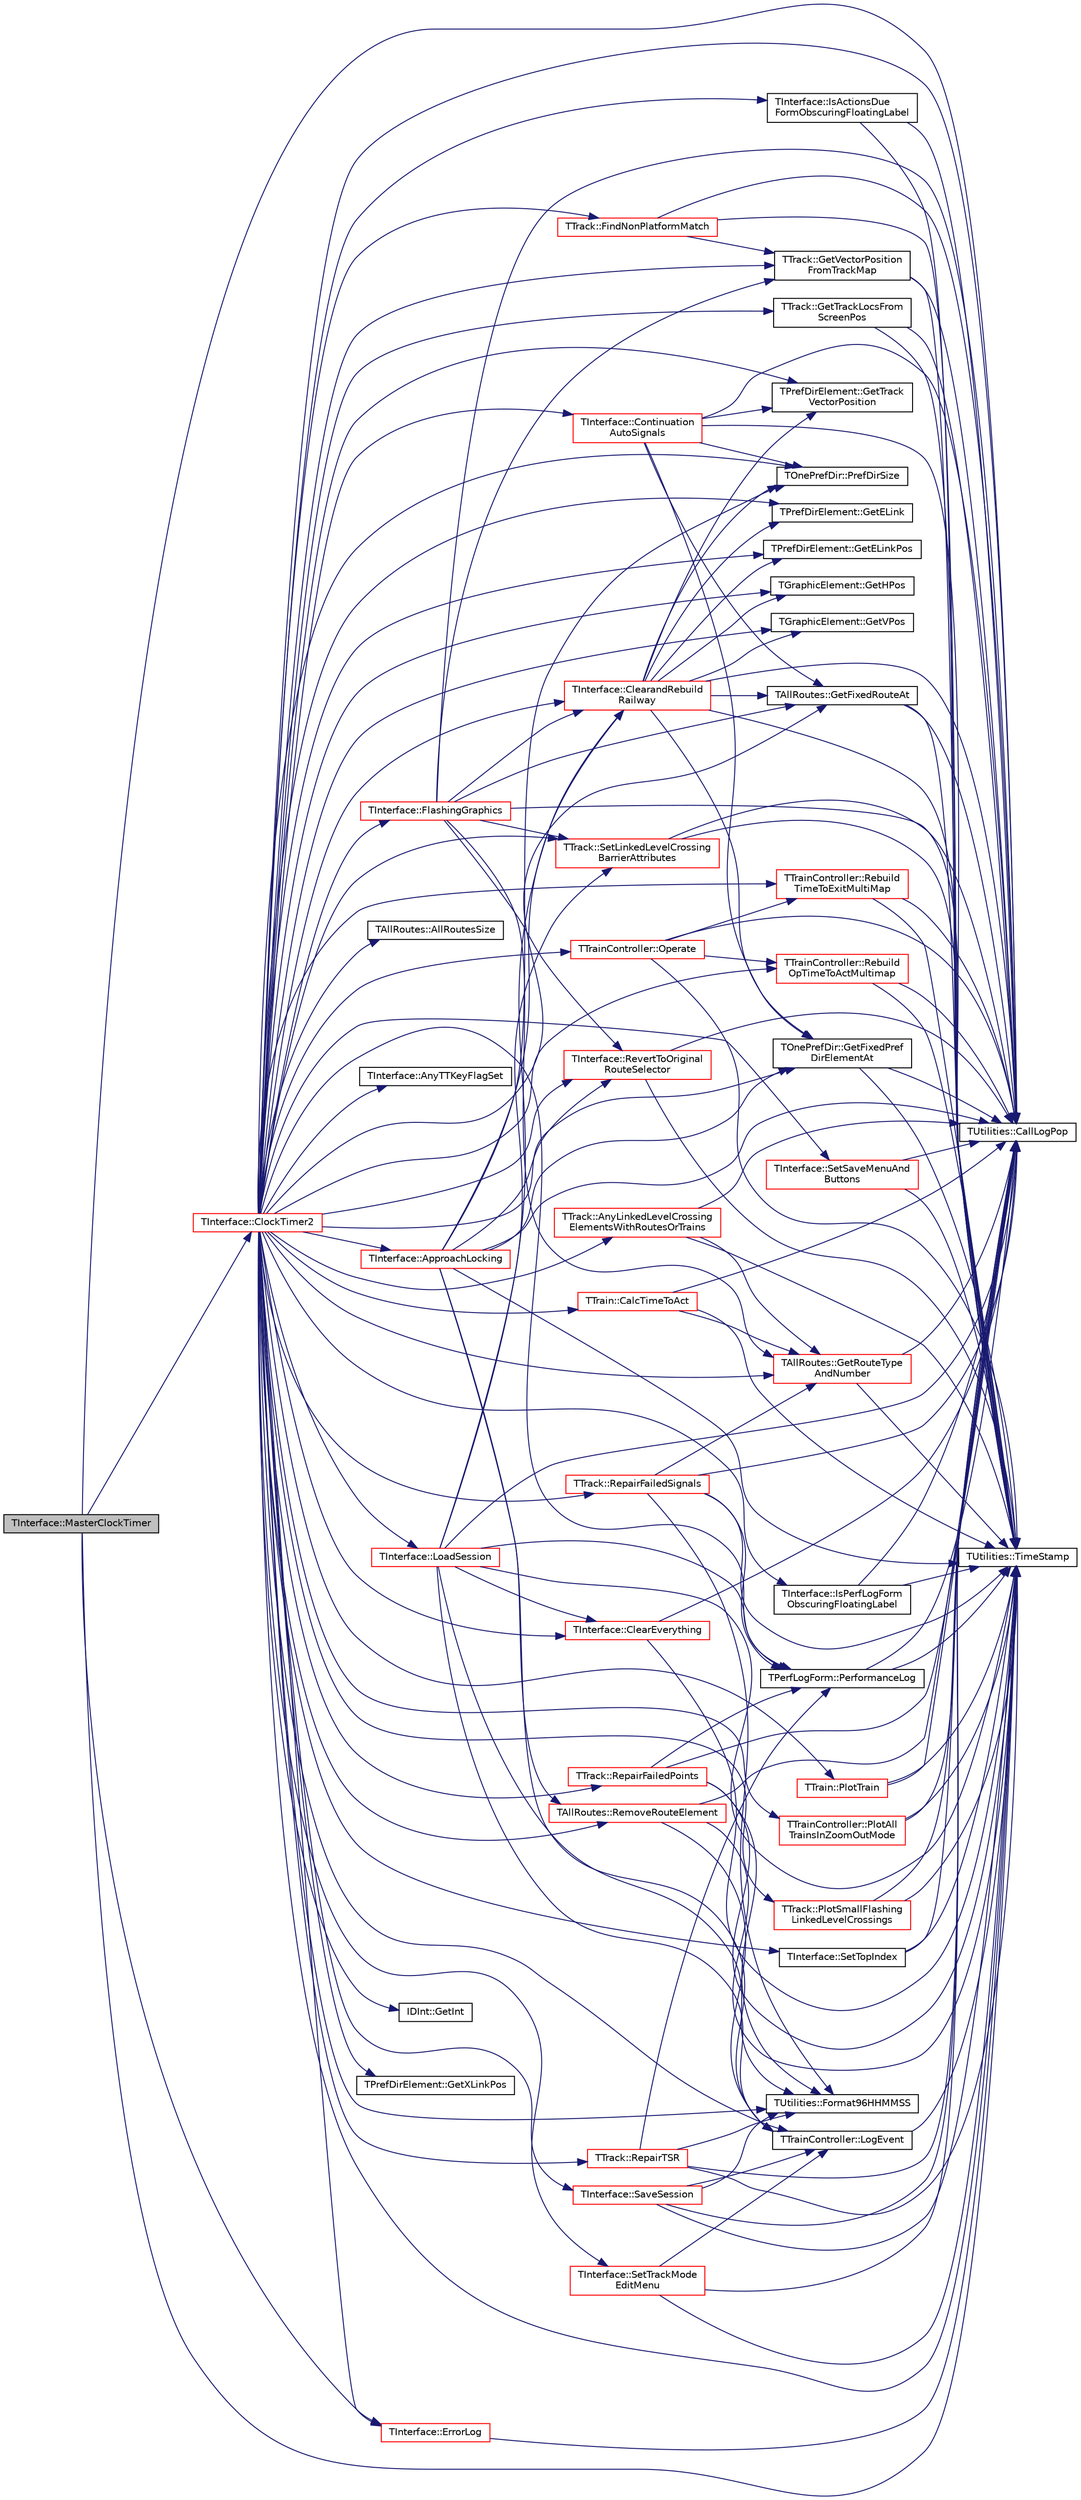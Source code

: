 digraph "TInterface::MasterClockTimer"
{
 // INTERACTIVE_SVG=YES
 // LATEX_PDF_SIZE
  edge [fontname="Helvetica",fontsize="10",labelfontname="Helvetica",labelfontsize="10"];
  node [fontname="Helvetica",fontsize="10",shape=record];
  rankdir="LR";
  Node1 [label="TInterface::MasterClockTimer",height=0.2,width=0.4,color="black", fillcolor="grey75", style="filled", fontcolor="black",tooltip=" "];
  Node1 -> Node2 [color="midnightblue",fontsize="10",style="solid",fontname="Helvetica"];
  Node2 [label="TUtilities::CallLogPop",height=0.2,width=0.4,color="black", fillcolor="white", style="filled",URL="$class_t_utilities.html#ae1eddca13cc3c492839e131f40ec21c0",tooltip="pops the last entry off the call stack, throws an error if called when empty"];
  Node1 -> Node3 [color="midnightblue",fontsize="10",style="solid",fontname="Helvetica"];
  Node3 [label="TInterface::ClockTimer2",height=0.2,width=0.4,color="red", fillcolor="white", style="filled",URL="$class_t_interface.html#a6139ffb52492eb89e5487a8a3cd647b5",tooltip="The main loop, called every clock tick via MasterClockTimer."];
  Node3 -> Node4 [color="midnightblue",fontsize="10",style="solid",fontname="Helvetica"];
  Node4 [label="TAllRoutes::AllRoutesSize",height=0.2,width=0.4,color="black", fillcolor="white", style="filled",URL="$class_t_all_routes.html#a438b71f3afbc2c8adb45b47f69cb3bb9",tooltip="Returns the number of routes in the railway."];
  Node3 -> Node5 [color="midnightblue",fontsize="10",style="solid",fontname="Helvetica"];
  Node5 [label="TTrack::AnyLinkedLevelCrossing\lElementsWithRoutesOrTrains",height=0.2,width=0.4,color="red", fillcolor="white", style="filled",URL="$class_t_track.html#a0a99f8e9b1b6fc3f629d6292f2e14308",tooltip="True if a route or train present on any linked level crossing element."];
  Node5 -> Node2 [color="midnightblue",fontsize="10",style="solid",fontname="Helvetica"];
  Node5 -> Node6 [color="midnightblue",fontsize="10",style="solid",fontname="Helvetica"];
  Node6 [label="TAllRoutes::GetRouteType\lAndNumber",height=0.2,width=0.4,color="red", fillcolor="white", style="filled",URL="$class_t_all_routes.html#a0a9ccbc84687f85806115877aa86dcfd",tooltip="Examines Route2MultiMap and if the element at TrackVectorPosition with LinkPos (can be entry or exit)..."];
  Node6 -> Node2 [color="midnightblue",fontsize="10",style="solid",fontname="Helvetica"];
  Node6 -> Node7 [color="midnightblue",fontsize="10",style="solid",fontname="Helvetica"];
  Node7 [label="TUtilities::TimeStamp",height=0.2,width=0.4,color="black", fillcolor="white", style="filled",URL="$class_t_utilities.html#a34bd6bb5305bc29afdf424f6d35a921c",tooltip="creates a string of the form 'hh:mm:ss' for use in call & event logging"];
  Node5 -> Node7 [color="midnightblue",fontsize="10",style="solid",fontname="Helvetica"];
  Node3 -> Node13 [color="midnightblue",fontsize="10",style="solid",fontname="Helvetica"];
  Node13 [label="TInterface::AnyTTKeyFlagSet",height=0.2,width=0.4,color="black", fillcolor="white", style="filled",URL="$class_t_interface.html#a11172f5dbcf2d110c5cc8eaccfba1b60",tooltip=" "];
  Node3 -> Node14 [color="midnightblue",fontsize="10",style="solid",fontname="Helvetica"];
  Node14 [label="TInterface::ApproachLocking",height=0.2,width=0.4,color="red", fillcolor="white", style="filled",URL="$class_t_interface.html#a0a89df44c20c9e2c096e66e2950c79a6",tooltip="Function that deals with approach locking during ClockTimer2 function."];
  Node14 -> Node2 [color="midnightblue",fontsize="10",style="solid",fontname="Helvetica"];
  Node14 -> Node19 [color="midnightblue",fontsize="10",style="solid",fontname="Helvetica"];
  Node19 [label="TInterface::ClearandRebuild\lRailway",height=0.2,width=0.4,color="red", fillcolor="white", style="filled",URL="$class_t_interface.html#aaa05ac95703a25e1fb4863779854967c",tooltip="< Sets the information panel message for zoom-out or paused modes"];
  Node19 -> Node2 [color="midnightblue",fontsize="10",style="solid",fontname="Helvetica"];
  Node19 -> Node28 [color="midnightblue",fontsize="10",style="solid",fontname="Helvetica"];
  Node28 [label="TPrefDirElement::GetELink",height=0.2,width=0.4,color="black", fillcolor="white", style="filled",URL="$class_t_pref_dir_element.html#af00e0755cd716b4d101abbae02c73ca2",tooltip="Returns ELink."];
  Node19 -> Node29 [color="midnightblue",fontsize="10",style="solid",fontname="Helvetica"];
  Node29 [label="TPrefDirElement::GetELinkPos",height=0.2,width=0.4,color="black", fillcolor="white", style="filled",URL="$class_t_pref_dir_element.html#aa5944dedfb065d9e251c26b28fff69f6",tooltip="Returns the ELink array position."];
  Node19 -> Node16 [color="midnightblue",fontsize="10",style="solid",fontname="Helvetica"];
  Node16 [label="TOnePrefDir::GetFixedPref\lDirElementAt",height=0.2,width=0.4,color="black", fillcolor="white", style="filled",URL="$class_t_one_pref_dir.html#a5b67e5aaa86d324229aedc68f32f32b8",tooltip="Return a non-modifiable element at PrefDirVector position 'At'."];
  Node16 -> Node2 [color="midnightblue",fontsize="10",style="solid",fontname="Helvetica"];
  Node16 -> Node7 [color="midnightblue",fontsize="10",style="solid",fontname="Helvetica"];
  Node19 -> Node17 [color="midnightblue",fontsize="10",style="solid",fontname="Helvetica"];
  Node17 [label="TAllRoutes::GetFixedRouteAt",height=0.2,width=0.4,color="black", fillcolor="white", style="filled",URL="$class_t_all_routes.html#a7d9f820738af6314f2b9a4a1f52bb64a",tooltip="Returns a constant reference to the route at AllRoutesVector position 'At', after performing range ch..."];
  Node17 -> Node2 [color="midnightblue",fontsize="10",style="solid",fontname="Helvetica"];
  Node17 -> Node7 [color="midnightblue",fontsize="10",style="solid",fontname="Helvetica"];
  Node19 -> Node30 [color="midnightblue",fontsize="10",style="solid",fontname="Helvetica"];
  Node30 [label="TGraphicElement::GetHPos",height=0.2,width=0.4,color="black", fillcolor="white", style="filled",URL="$class_t_graphic_element.html#aaf109e208515c9b9aaad753d829d25e9",tooltip=" "];
  Node19 -> Node33 [color="midnightblue",fontsize="10",style="solid",fontname="Helvetica"];
  Node33 [label="TPrefDirElement::GetTrack\lVectorPosition",height=0.2,width=0.4,color="black", fillcolor="white", style="filled",URL="$class_t_pref_dir_element.html#a0edec31fc9787847e3b6240bab91783c",tooltip="Returns TrackVectorPosition."];
  Node19 -> Node34 [color="midnightblue",fontsize="10",style="solid",fontname="Helvetica"];
  Node34 [label="TGraphicElement::GetVPos",height=0.2,width=0.4,color="black", fillcolor="white", style="filled",URL="$class_t_graphic_element.html#ad2780e85ae1e401bfbb6a7c37b15bea8",tooltip=" "];
  Node19 -> Node18 [color="midnightblue",fontsize="10",style="solid",fontname="Helvetica"];
  Node18 [label="TOnePrefDir::PrefDirSize",height=0.2,width=0.4,color="black", fillcolor="white", style="filled",URL="$class_t_one_pref_dir.html#a29d013bf730e23d27fdb2c390e3a14da",tooltip="Return the vector size."];
  Node19 -> Node7 [color="midnightblue",fontsize="10",style="solid",fontname="Helvetica"];
  Node14 -> Node16 [color="midnightblue",fontsize="10",style="solid",fontname="Helvetica"];
  Node14 -> Node80 [color="midnightblue",fontsize="10",style="solid",fontname="Helvetica"];
  Node80 [label="TTrainController::LogEvent",height=0.2,width=0.4,color="black", fillcolor="white", style="filled",URL="$class_t_train_controller.html#ac88477499edd24550fae9b90b5561ed1",tooltip="store Str to the event log - moved from TUtilities for v0.6 so can record the tt clock value"];
  Node80 -> Node7 [color="midnightblue",fontsize="10",style="solid",fontname="Helvetica"];
  Node14 -> Node18 [color="midnightblue",fontsize="10",style="solid",fontname="Helvetica"];
  Node14 -> Node91 [color="midnightblue",fontsize="10",style="solid",fontname="Helvetica"];
  Node91 [label="TAllRoutes::RemoveRouteElement",height=0.2,width=0.4,color="red", fillcolor="white", style="filled",URL="$class_t_all_routes.html#aacbc3765d695c99cf64ad2826792508f",tooltip="Erases the route element from Route2MultiMap and from the PrefDirVector."];
  Node91 -> Node2 [color="midnightblue",fontsize="10",style="solid",fontname="Helvetica"];
  Node91 -> Node80 [color="midnightblue",fontsize="10",style="solid",fontname="Helvetica"];
  Node91 -> Node7 [color="midnightblue",fontsize="10",style="solid",fontname="Helvetica"];
  Node14 -> Node92 [color="midnightblue",fontsize="10",style="solid",fontname="Helvetica"];
  Node92 [label="TInterface::RevertToOriginal\lRouteSelector",height=0.2,width=0.4,color="red", fillcolor="white", style="filled",URL="$class_t_interface.html#a0f47d9e893d3558de2e6d9082b3fadd0",tooltip="Clears any route start markers, enables or disables the route cancel button, and resets the informati..."];
  Node92 -> Node2 [color="midnightblue",fontsize="10",style="solid",fontname="Helvetica"];
  Node92 -> Node7 [color="midnightblue",fontsize="10",style="solid",fontname="Helvetica"];
  Node14 -> Node7 [color="midnightblue",fontsize="10",style="solid",fontname="Helvetica"];
  Node3 -> Node93 [color="midnightblue",fontsize="10",style="solid",fontname="Helvetica"];
  Node93 [label="TTrain::CalcTimeToAct",height=0.2,width=0.4,color="red", fillcolor="white", style="filled",URL="$class_t_train.html#af23c2a989fee528b3c87200dcd8c2c0b",tooltip="new v2.2.0 for operator action panel. Calculates the time left for operator action to avoid unnecessa..."];
  Node93 -> Node2 [color="midnightblue",fontsize="10",style="solid",fontname="Helvetica"];
  Node93 -> Node6 [color="midnightblue",fontsize="10",style="solid",fontname="Helvetica"];
  Node93 -> Node7 [color="midnightblue",fontsize="10",style="solid",fontname="Helvetica"];
  Node3 -> Node2 [color="midnightblue",fontsize="10",style="solid",fontname="Helvetica"];
  Node3 -> Node19 [color="midnightblue",fontsize="10",style="solid",fontname="Helvetica"];
  Node3 -> Node103 [color="midnightblue",fontsize="10",style="solid",fontname="Helvetica"];
  Node103 [label="TInterface::ClearEverything",height=0.2,width=0.4,color="red", fillcolor="white", style="filled",URL="$class_t_interface.html#a686430e962991bc32742399164187b62",tooltip="First check whether a railway file has changed and if so ask user if really wants to close it without..."];
  Node103 -> Node2 [color="midnightblue",fontsize="10",style="solid",fontname="Helvetica"];
  Node103 -> Node7 [color="midnightblue",fontsize="10",style="solid",fontname="Helvetica"];
  Node3 -> Node218 [color="midnightblue",fontsize="10",style="solid",fontname="Helvetica"];
  Node218 [label="TInterface::Continuation\lAutoSignals",height=0.2,width=0.4,color="red", fillcolor="white", style="filled",URL="$class_t_interface.html#abfdbbb1cf793f965f8c6ce60d4bb46ae",tooltip="Deal with signal resetting on auto signal routes that extend to continuations where trains have depar..."];
  Node218 -> Node2 [color="midnightblue",fontsize="10",style="solid",fontname="Helvetica"];
  Node218 -> Node16 [color="midnightblue",fontsize="10",style="solid",fontname="Helvetica"];
  Node218 -> Node17 [color="midnightblue",fontsize="10",style="solid",fontname="Helvetica"];
  Node218 -> Node33 [color="midnightblue",fontsize="10",style="solid",fontname="Helvetica"];
  Node218 -> Node18 [color="midnightblue",fontsize="10",style="solid",fontname="Helvetica"];
  Node218 -> Node7 [color="midnightblue",fontsize="10",style="solid",fontname="Helvetica"];
  Node3 -> Node220 [color="midnightblue",fontsize="10",style="solid",fontname="Helvetica"];
  Node220 [label="TInterface::ErrorLog",height=0.2,width=0.4,color="red", fillcolor="white", style="filled",URL="$class_t_interface.html#a4f3a25665e2266441217849f947a1adf",tooltip="The error logging routine, called when an error is detected."];
  Node220 -> Node7 [color="midnightblue",fontsize="10",style="solid",fontname="Helvetica"];
  Node3 -> Node246 [color="midnightblue",fontsize="10",style="solid",fontname="Helvetica"];
  Node246 [label="TTrack::FindNonPlatformMatch",height=0.2,width=0.4,color="red", fillcolor="white", style="filled",URL="$class_t_track.html#ad55e3329a208e84e9e7519cc024b7aec",tooltip="True if find a non-platform element at HLoc & VLoc, and if so return its TrackVector position and a r..."];
  Node246 -> Node2 [color="midnightblue",fontsize="10",style="solid",fontname="Helvetica"];
  Node246 -> Node139 [color="midnightblue",fontsize="10",style="solid",fontname="Helvetica"];
  Node139 [label="TTrack::GetVectorPosition\lFromTrackMap",height=0.2,width=0.4,color="black", fillcolor="white", style="filled",URL="$class_t_track.html#aa0812972d1ae27198c5fbca8aa7b6134",tooltip="Returns the track vector position corresponding to the Hloc & VLoc positions, FoundFlag indicates whe..."];
  Node139 -> Node2 [color="midnightblue",fontsize="10",style="solid",fontname="Helvetica"];
  Node139 -> Node7 [color="midnightblue",fontsize="10",style="solid",fontname="Helvetica"];
  Node246 -> Node7 [color="midnightblue",fontsize="10",style="solid",fontname="Helvetica"];
  Node3 -> Node247 [color="midnightblue",fontsize="10",style="solid",fontname="Helvetica"];
  Node247 [label="TInterface::FlashingGraphics",height=0.2,width=0.4,color="red", fillcolor="white", style="filled",URL="$class_t_interface.html#a7e6535742855a19cb3e35b1711a7ab59",tooltip="Deal with any warning graphics that need to flash (call on, signal stop, crash etc),..."];
  Node247 -> Node2 [color="midnightblue",fontsize="10",style="solid",fontname="Helvetica"];
  Node247 -> Node19 [color="midnightblue",fontsize="10",style="solid",fontname="Helvetica"];
  Node247 -> Node17 [color="midnightblue",fontsize="10",style="solid",fontname="Helvetica"];
  Node247 -> Node6 [color="midnightblue",fontsize="10",style="solid",fontname="Helvetica"];
  Node247 -> Node139 [color="midnightblue",fontsize="10",style="solid",fontname="Helvetica"];
  Node247 -> Node92 [color="midnightblue",fontsize="10",style="solid",fontname="Helvetica"];
  Node247 -> Node259 [color="midnightblue",fontsize="10",style="solid",fontname="Helvetica"];
  Node259 [label="TTrack::SetLinkedLevelCrossing\lBarrierAttributes",height=0.2,width=0.4,color="red", fillcolor="white", style="filled",URL="$class_t_track.html#a57723388cbfcaf525bf982d8e095949e",tooltip="Set linked LC attributes; 0=closed to trains, 1 = open to trains, 2 = changing state = closed to trai..."];
  Node259 -> Node2 [color="midnightblue",fontsize="10",style="solid",fontname="Helvetica"];
  Node259 -> Node7 [color="midnightblue",fontsize="10",style="solid",fontname="Helvetica"];
  Node247 -> Node7 [color="midnightblue",fontsize="10",style="solid",fontname="Helvetica"];
  Node3 -> Node97 [color="midnightblue",fontsize="10",style="solid",fontname="Helvetica"];
  Node97 [label="TUtilities::Format96HHMMSS",height=0.2,width=0.4,color="black", fillcolor="white", style="filled",URL="$class_t_utilities.html#a2dfbe3d4ed11770bc1a902b51afdc10c",tooltip="formats a TDateTime into an AnsiString of the form hh:mm:ss where hh runs from 00 to 95 & resets when..."];
  Node3 -> Node28 [color="midnightblue",fontsize="10",style="solid",fontname="Helvetica"];
  Node3 -> Node29 [color="midnightblue",fontsize="10",style="solid",fontname="Helvetica"];
  Node3 -> Node16 [color="midnightblue",fontsize="10",style="solid",fontname="Helvetica"];
  Node3 -> Node17 [color="midnightblue",fontsize="10",style="solid",fontname="Helvetica"];
  Node3 -> Node30 [color="midnightblue",fontsize="10",style="solid",fontname="Helvetica"];
  Node3 -> Node253 [color="midnightblue",fontsize="10",style="solid",fontname="Helvetica"];
  Node253 [label="IDInt::GetInt",height=0.2,width=0.4,color="black", fillcolor="white", style="filled",URL="$class_i_d_int.html#a3c40e609e12caab2063aa7f3ff8b8ea7",tooltip="get the internal integer"];
  Node3 -> Node6 [color="midnightblue",fontsize="10",style="solid",fontname="Helvetica"];
  Node3 -> Node278 [color="midnightblue",fontsize="10",style="solid",fontname="Helvetica"];
  Node278 [label="TTrack::GetTrackLocsFrom\lScreenPos",height=0.2,width=0.4,color="black", fillcolor="white", style="filled",URL="$class_t_track.html#ac57ebd0462a3e0d8323e7b5cbc0e20ca",tooltip="Converse of GetScreenPositionsFromTruePos except that in this function HLoc & VLoc are expressed in t..."];
  Node278 -> Node2 [color="midnightblue",fontsize="10",style="solid",fontname="Helvetica"];
  Node278 -> Node7 [color="midnightblue",fontsize="10",style="solid",fontname="Helvetica"];
  Node3 -> Node33 [color="midnightblue",fontsize="10",style="solid",fontname="Helvetica"];
  Node3 -> Node139 [color="midnightblue",fontsize="10",style="solid",fontname="Helvetica"];
  Node3 -> Node34 [color="midnightblue",fontsize="10",style="solid",fontname="Helvetica"];
  Node3 -> Node141 [color="midnightblue",fontsize="10",style="solid",fontname="Helvetica"];
  Node141 [label="TPrefDirElement::GetXLinkPos",height=0.2,width=0.4,color="black", fillcolor="white", style="filled",URL="$class_t_pref_dir_element.html#a35cd9c18012bd537fa988a32c510b01b",tooltip="Returns the XLink array position."];
  Node3 -> Node279 [color="midnightblue",fontsize="10",style="solid",fontname="Helvetica"];
  Node279 [label="TInterface::IsActionsDue\lFormObscuringFloatingLabel",height=0.2,width=0.4,color="black", fillcolor="white", style="filled",URL="$class_t_interface.html#a35eeaecd93b3a23ade5340e8fbcd5e39",tooltip="function to determine if floating label behind actions due form, returns true if so"];
  Node279 -> Node2 [color="midnightblue",fontsize="10",style="solid",fontname="Helvetica"];
  Node279 -> Node7 [color="midnightblue",fontsize="10",style="solid",fontname="Helvetica"];
  Node3 -> Node280 [color="midnightblue",fontsize="10",style="solid",fontname="Helvetica"];
  Node280 [label="TInterface::IsPerfLogForm\lObscuringFloatingLabel",height=0.2,width=0.4,color="black", fillcolor="white", style="filled",URL="$class_t_interface.html#aad356688fdf2a8fa6159af44cdcc7b48",tooltip="function to determine if floating label behind performance log, returns true if so"];
  Node280 -> Node2 [color="midnightblue",fontsize="10",style="solid",fontname="Helvetica"];
  Node280 -> Node7 [color="midnightblue",fontsize="10",style="solid",fontname="Helvetica"];
  Node3 -> Node281 [color="midnightblue",fontsize="10",style="solid",fontname="Helvetica"];
  Node281 [label="TInterface::LoadSession",height=0.2,width=0.4,color="red", fillcolor="white", style="filled",URL="$class_t_interface.html#a636b1b4bd29f2678a3290ed2d282f1c2",tooltip="Load a session file."];
  Node281 -> Node2 [color="midnightblue",fontsize="10",style="solid",fontname="Helvetica"];
  Node281 -> Node19 [color="midnightblue",fontsize="10",style="solid",fontname="Helvetica"];
  Node281 -> Node103 [color="midnightblue",fontsize="10",style="solid",fontname="Helvetica"];
  Node281 -> Node97 [color="midnightblue",fontsize="10",style="solid",fontname="Helvetica"];
  Node281 -> Node80 [color="midnightblue",fontsize="10",style="solid",fontname="Helvetica"];
  Node281 -> Node129 [color="midnightblue",fontsize="10",style="solid",fontname="Helvetica"];
  Node129 [label="TPerfLogForm::PerformanceLog",height=0.2,width=0.4,color="black", fillcolor="white", style="filled",URL="$class_t_perf_log_form.html#a72f06bf03353c15c94ceefbf420ff7b4",tooltip="Send Statement to the performance log on screen and to the file."];
  Node129 -> Node2 [color="midnightblue",fontsize="10",style="solid",fontname="Helvetica"];
  Node129 -> Node7 [color="midnightblue",fontsize="10",style="solid",fontname="Helvetica"];
  Node281 -> Node259 [color="midnightblue",fontsize="10",style="solid",fontname="Helvetica"];
  Node281 -> Node7 [color="midnightblue",fontsize="10",style="solid",fontname="Helvetica"];
  Node3 -> Node80 [color="midnightblue",fontsize="10",style="solid",fontname="Helvetica"];
  Node3 -> Node381 [color="midnightblue",fontsize="10",style="solid",fontname="Helvetica"];
  Node381 [label="TTrainController::Operate",height=0.2,width=0.4,color="red", fillcolor="white", style="filled",URL="$class_t_train_controller.html#a20a1576dea1d86ed78fc5e9f46343481",tooltip="called every clock tick to introduce new trains and update existing trains"];
  Node381 -> Node2 [color="midnightblue",fontsize="10",style="solid",fontname="Helvetica"];
  Node381 -> Node404 [color="midnightblue",fontsize="10",style="solid",fontname="Helvetica"];
  Node404 [label="TTrainController::Rebuild\lOpTimeToActMultimap",height=0.2,width=0.4,color="red", fillcolor="white", style="filled",URL="$class_t_train_controller.html#a0e16b9cb91bb29f83bffc7ae3461200d",tooltip="new v2.2.0 for OperatorActionPanel (OperatorActionPanel changed for ActionsDueForm at v2...."];
  Node404 -> Node2 [color="midnightblue",fontsize="10",style="solid",fontname="Helvetica"];
  Node404 -> Node7 [color="midnightblue",fontsize="10",style="solid",fontname="Helvetica"];
  Node381 -> Node405 [color="midnightblue",fontsize="10",style="solid",fontname="Helvetica"];
  Node405 [label="TTrainController::Rebuild\lTimeToExitMultiMap",height=0.2,width=0.4,color="red", fillcolor="white", style="filled",URL="$class_t_train_controller.html#adda46770e73214b896de94d98f9e2692",tooltip="new for multiplayer"];
  Node405 -> Node2 [color="midnightblue",fontsize="10",style="solid",fontname="Helvetica"];
  Node405 -> Node7 [color="midnightblue",fontsize="10",style="solid",fontname="Helvetica"];
  Node381 -> Node7 [color="midnightblue",fontsize="10",style="solid",fontname="Helvetica"];
  Node3 -> Node129 [color="midnightblue",fontsize="10",style="solid",fontname="Helvetica"];
  Node3 -> Node437 [color="midnightblue",fontsize="10",style="solid",fontname="Helvetica"];
  Node437 [label="TTrainController::PlotAll\lTrainsInZoomOutMode",height=0.2,width=0.4,color="red", fillcolor="white", style="filled",URL="$class_t_train_controller.html#a2f9cd71b60b45de8380f5fad7bbd5dd8",tooltip="Plots all trains on screen in zoomed-out mode, state of 'Flash' determines whether the flashing train..."];
  Node437 -> Node2 [color="midnightblue",fontsize="10",style="solid",fontname="Helvetica"];
  Node437 -> Node7 [color="midnightblue",fontsize="10",style="solid",fontname="Helvetica"];
  Node3 -> Node439 [color="midnightblue",fontsize="10",style="solid",fontname="Helvetica"];
  Node439 [label="TTrack::PlotSmallFlashing\lLinkedLevelCrossings",height=0.2,width=0.4,color="red", fillcolor="white", style="filled",URL="$class_t_track.html#aa15b97be2974589f11b8d56e741f7a59",tooltip="Plots either a LC or a blank element to flash manual LCs in zoomout mode."];
  Node439 -> Node2 [color="midnightblue",fontsize="10",style="solid",fontname="Helvetica"];
  Node439 -> Node7 [color="midnightblue",fontsize="10",style="solid",fontname="Helvetica"];
  Node3 -> Node70 [color="midnightblue",fontsize="10",style="solid",fontname="Helvetica"];
  Node70 [label="TTrain::PlotTrain",height=0.2,width=0.4,color="red", fillcolor="white", style="filled",URL="$class_t_train.html#a5fdef825574f0e546ab25169e9f8445d",tooltip="Plots the train on the display in normal (zoomed-in) mode."];
  Node70 -> Node2 [color="midnightblue",fontsize="10",style="solid",fontname="Helvetica"];
  Node70 -> Node7 [color="midnightblue",fontsize="10",style="solid",fontname="Helvetica"];
  Node3 -> Node18 [color="midnightblue",fontsize="10",style="solid",fontname="Helvetica"];
  Node3 -> Node404 [color="midnightblue",fontsize="10",style="solid",fontname="Helvetica"];
  Node3 -> Node405 [color="midnightblue",fontsize="10",style="solid",fontname="Helvetica"];
  Node3 -> Node91 [color="midnightblue",fontsize="10",style="solid",fontname="Helvetica"];
  Node3 -> Node440 [color="midnightblue",fontsize="10",style="solid",fontname="Helvetica"];
  Node440 [label="TTrack::RepairFailedPoints",height=0.2,width=0.4,color="red", fillcolor="white", style="filled",URL="$class_t_track.html#a8e1608224ab4d2cf76ab9f65fb3f4f25",tooltip="restore points to unfailed state, added at v2.13.0"];
  Node440 -> Node2 [color="midnightblue",fontsize="10",style="solid",fontname="Helvetica"];
  Node440 -> Node97 [color="midnightblue",fontsize="10",style="solid",fontname="Helvetica"];
  Node440 -> Node129 [color="midnightblue",fontsize="10",style="solid",fontname="Helvetica"];
  Node440 -> Node7 [color="midnightblue",fontsize="10",style="solid",fontname="Helvetica"];
  Node3 -> Node441 [color="midnightblue",fontsize="10",style="solid",fontname="Helvetica"];
  Node441 [label="TTrack::RepairFailedSignals",height=0.2,width=0.4,color="red", fillcolor="white", style="filled",URL="$class_t_track.html#ad1a0b4b8922b3fd412850a61d458426b",tooltip="restore signal to unfailed state, added at v2.13.0"];
  Node441 -> Node2 [color="midnightblue",fontsize="10",style="solid",fontname="Helvetica"];
  Node441 -> Node97 [color="midnightblue",fontsize="10",style="solid",fontname="Helvetica"];
  Node441 -> Node6 [color="midnightblue",fontsize="10",style="solid",fontname="Helvetica"];
  Node441 -> Node129 [color="midnightblue",fontsize="10",style="solid",fontname="Helvetica"];
  Node441 -> Node7 [color="midnightblue",fontsize="10",style="solid",fontname="Helvetica"];
  Node3 -> Node442 [color="midnightblue",fontsize="10",style="solid",fontname="Helvetica"];
  Node442 [label="TTrack::RepairTSR",height=0.2,width=0.4,color="red", fillcolor="white", style="filled",URL="$class_t_track.html#a9fb4212aa9642c089b1e7a885189bba6",tooltip="remove TSR, added at v2.13.0"];
  Node442 -> Node2 [color="midnightblue",fontsize="10",style="solid",fontname="Helvetica"];
  Node442 -> Node97 [color="midnightblue",fontsize="10",style="solid",fontname="Helvetica"];
  Node442 -> Node129 [color="midnightblue",fontsize="10",style="solid",fontname="Helvetica"];
  Node442 -> Node7 [color="midnightblue",fontsize="10",style="solid",fontname="Helvetica"];
  Node3 -> Node92 [color="midnightblue",fontsize="10",style="solid",fontname="Helvetica"];
  Node3 -> Node443 [color="midnightblue",fontsize="10",style="solid",fontname="Helvetica"];
  Node443 [label="TInterface::SaveSession",height=0.2,width=0.4,color="red", fillcolor="white", style="filled",URL="$class_t_interface.html#a3362cfff4fa746fdb4871fe9d6c5ba25",tooltip="Save a session file - see LoadSession for details of additions to the session file."];
  Node443 -> Node2 [color="midnightblue",fontsize="10",style="solid",fontname="Helvetica"];
  Node443 -> Node97 [color="midnightblue",fontsize="10",style="solid",fontname="Helvetica"];
  Node443 -> Node80 [color="midnightblue",fontsize="10",style="solid",fontname="Helvetica"];
  Node443 -> Node7 [color="midnightblue",fontsize="10",style="solid",fontname="Helvetica"];
  Node3 -> Node259 [color="midnightblue",fontsize="10",style="solid",fontname="Helvetica"];
  Node3 -> Node444 [color="midnightblue",fontsize="10",style="solid",fontname="Helvetica"];
  Node444 [label="TInterface::SetSaveMenuAnd\lButtons",height=0.2,width=0.4,color="red", fillcolor="white", style="filled",URL="$class_t_interface.html#afeb3a4236e5cfa7e93d7d5167304f937",tooltip="Called during the ClockTimer2 function to set screen boundaries, buttons & menu items."];
  Node444 -> Node2 [color="midnightblue",fontsize="10",style="solid",fontname="Helvetica"];
  Node444 -> Node7 [color="midnightblue",fontsize="10",style="solid",fontname="Helvetica"];
  Node3 -> Node447 [color="midnightblue",fontsize="10",style="solid",fontname="Helvetica"];
  Node447 [label="TInterface::SetTopIndex",height=0.2,width=0.4,color="black", fillcolor="white", style="filled",URL="$class_t_interface.html#a06431cfc768b4d11c0dad77e9dc76e3d",tooltip="This used in timetable functions when shift keys pressed to make sure that the highlighted entry rema..."];
  Node447 -> Node2 [color="midnightblue",fontsize="10",style="solid",fontname="Helvetica"];
  Node447 -> Node7 [color="midnightblue",fontsize="10",style="solid",fontname="Helvetica"];
  Node3 -> Node202 [color="midnightblue",fontsize="10",style="solid",fontname="Helvetica"];
  Node202 [label="TInterface::SetTrackMode\lEditMenu",height=0.2,width=0.4,color="red", fillcolor="white", style="filled",URL="$class_t_interface.html#a209ee94f8c890753da19524f48a8b78f",tooltip="Enables or disables the initial Edit mode submenu items in Track mode."];
  Node202 -> Node2 [color="midnightblue",fontsize="10",style="solid",fontname="Helvetica"];
  Node202 -> Node80 [color="midnightblue",fontsize="10",style="solid",fontname="Helvetica"];
  Node202 -> Node7 [color="midnightblue",fontsize="10",style="solid",fontname="Helvetica"];
  Node3 -> Node7 [color="midnightblue",fontsize="10",style="solid",fontname="Helvetica"];
  Node1 -> Node220 [color="midnightblue",fontsize="10",style="solid",fontname="Helvetica"];
  Node1 -> Node7 [color="midnightblue",fontsize="10",style="solid",fontname="Helvetica"];
}

